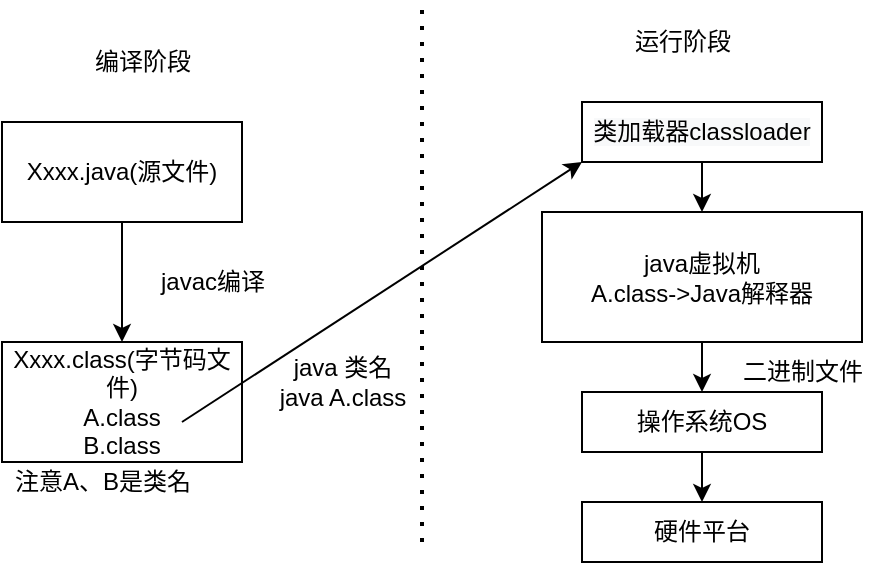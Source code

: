 <mxfile version="17.4.0" type="github">
  <diagram id="Ks93Yk25pe8IFxPy4Esk" name="第 1 页">
    <mxGraphModel dx="1038" dy="573" grid="1" gridSize="10" guides="1" tooltips="1" connect="1" arrows="1" fold="1" page="1" pageScale="1" pageWidth="827" pageHeight="1169" math="0" shadow="0">
      <root>
        <mxCell id="0" />
        <mxCell id="1" parent="0" />
        <mxCell id="J9wLOoATaRRkZ1M6sdYB-5" value="" style="edgeStyle=orthogonalEdgeStyle;rounded=0;orthogonalLoop=1;jettySize=auto;html=1;" edge="1" parent="1" source="J9wLOoATaRRkZ1M6sdYB-1" target="J9wLOoATaRRkZ1M6sdYB-3">
          <mxGeometry relative="1" as="geometry" />
        </mxCell>
        <mxCell id="J9wLOoATaRRkZ1M6sdYB-1" value="Xxxx.java(源文件)" style="rounded=0;whiteSpace=wrap;html=1;" vertex="1" parent="1">
          <mxGeometry x="210" y="90" width="120" height="50" as="geometry" />
        </mxCell>
        <mxCell id="J9wLOoATaRRkZ1M6sdYB-3" value="Xxxx.class(字节码文件)&lt;br&gt;A.class&lt;br&gt;B.class" style="rounded=0;whiteSpace=wrap;html=1;" vertex="1" parent="1">
          <mxGeometry x="210" y="200" width="120" height="60" as="geometry" />
        </mxCell>
        <mxCell id="J9wLOoATaRRkZ1M6sdYB-6" value="javac编译" style="text;html=1;align=center;verticalAlign=middle;resizable=0;points=[];autosize=1;strokeColor=none;fillColor=none;" vertex="1" parent="1">
          <mxGeometry x="280" y="160" width="70" height="20" as="geometry" />
        </mxCell>
        <mxCell id="J9wLOoATaRRkZ1M6sdYB-11" value="编译阶段" style="text;html=1;align=center;verticalAlign=middle;resizable=0;points=[];autosize=1;strokeColor=none;fillColor=none;" vertex="1" parent="1">
          <mxGeometry x="250" y="50" width="60" height="20" as="geometry" />
        </mxCell>
        <mxCell id="J9wLOoATaRRkZ1M6sdYB-14" value="运行阶段" style="text;html=1;align=center;verticalAlign=middle;resizable=0;points=[];autosize=1;strokeColor=none;fillColor=none;" vertex="1" parent="1">
          <mxGeometry x="520" y="40" width="60" height="20" as="geometry" />
        </mxCell>
        <mxCell id="J9wLOoATaRRkZ1M6sdYB-24" value="" style="edgeStyle=orthogonalEdgeStyle;rounded=0;orthogonalLoop=1;jettySize=auto;html=1;" edge="1" parent="1" source="J9wLOoATaRRkZ1M6sdYB-16" target="J9wLOoATaRRkZ1M6sdYB-22">
          <mxGeometry relative="1" as="geometry" />
        </mxCell>
        <mxCell id="J9wLOoATaRRkZ1M6sdYB-16" value="&#xa;&#xa;&lt;span style=&quot;color: rgb(0, 0, 0); font-family: helvetica; font-size: 12px; font-style: normal; font-weight: 400; letter-spacing: normal; text-align: center; text-indent: 0px; text-transform: none; word-spacing: 0px; background-color: rgb(248, 249, 250); display: inline; float: none;&quot;&gt;类加载器classloader&lt;/span&gt;&#xa;&#xa;" style="rounded=0;whiteSpace=wrap;html=1;fillColor=none;" vertex="1" parent="1">
          <mxGeometry x="500" y="80" width="120" height="30" as="geometry" />
        </mxCell>
        <mxCell id="J9wLOoATaRRkZ1M6sdYB-18" value="注意A、B是类名" style="text;html=1;align=center;verticalAlign=middle;resizable=0;points=[];autosize=1;strokeColor=none;fillColor=none;" vertex="1" parent="1">
          <mxGeometry x="210" y="260" width="100" height="20" as="geometry" />
        </mxCell>
        <mxCell id="J9wLOoATaRRkZ1M6sdYB-19" value="" style="endArrow=classic;html=1;rounded=0;entryX=0;entryY=1;entryDx=0;entryDy=0;" edge="1" parent="1" target="J9wLOoATaRRkZ1M6sdYB-16">
          <mxGeometry width="50" height="50" relative="1" as="geometry">
            <mxPoint x="300" y="240" as="sourcePoint" />
            <mxPoint x="350" y="190" as="targetPoint" />
          </mxGeometry>
        </mxCell>
        <mxCell id="J9wLOoATaRRkZ1M6sdYB-20" value="" style="endArrow=none;dashed=1;html=1;dashPattern=1 3;strokeWidth=2;rounded=0;" edge="1" parent="1">
          <mxGeometry width="50" height="50" relative="1" as="geometry">
            <mxPoint x="420" y="300" as="sourcePoint" />
            <mxPoint x="420" y="30" as="targetPoint" />
          </mxGeometry>
        </mxCell>
        <mxCell id="J9wLOoATaRRkZ1M6sdYB-28" value="" style="edgeStyle=orthogonalEdgeStyle;rounded=0;orthogonalLoop=1;jettySize=auto;html=1;" edge="1" parent="1" source="J9wLOoATaRRkZ1M6sdYB-22" target="J9wLOoATaRRkZ1M6sdYB-26">
          <mxGeometry relative="1" as="geometry" />
        </mxCell>
        <mxCell id="J9wLOoATaRRkZ1M6sdYB-22" value="java虚拟机&lt;br&gt;A.class-&amp;gt;Java解释器" style="rounded=0;whiteSpace=wrap;html=1;fillColor=none;" vertex="1" parent="1">
          <mxGeometry x="480" y="135" width="160" height="65" as="geometry" />
        </mxCell>
        <mxCell id="J9wLOoATaRRkZ1M6sdYB-23" value="java 类名&lt;br&gt;java A.class" style="text;html=1;align=center;verticalAlign=middle;resizable=0;points=[];autosize=1;strokeColor=none;fillColor=none;" vertex="1" parent="1">
          <mxGeometry x="340" y="205" width="80" height="30" as="geometry" />
        </mxCell>
        <mxCell id="J9wLOoATaRRkZ1M6sdYB-25" value="硬件平台" style="rounded=0;whiteSpace=wrap;html=1;fillColor=none;" vertex="1" parent="1">
          <mxGeometry x="500" y="280" width="120" height="30" as="geometry" />
        </mxCell>
        <mxCell id="J9wLOoATaRRkZ1M6sdYB-29" value="" style="edgeStyle=orthogonalEdgeStyle;rounded=0;orthogonalLoop=1;jettySize=auto;html=1;" edge="1" parent="1" source="J9wLOoATaRRkZ1M6sdYB-26" target="J9wLOoATaRRkZ1M6sdYB-25">
          <mxGeometry relative="1" as="geometry" />
        </mxCell>
        <mxCell id="J9wLOoATaRRkZ1M6sdYB-26" value="操作系统OS" style="rounded=0;whiteSpace=wrap;html=1;fillColor=none;" vertex="1" parent="1">
          <mxGeometry x="500" y="225" width="120" height="30" as="geometry" />
        </mxCell>
        <mxCell id="J9wLOoATaRRkZ1M6sdYB-30" value="二进制文件" style="text;html=1;align=center;verticalAlign=middle;resizable=0;points=[];autosize=1;strokeColor=none;fillColor=none;" vertex="1" parent="1">
          <mxGeometry x="570" y="205" width="80" height="20" as="geometry" />
        </mxCell>
      </root>
    </mxGraphModel>
  </diagram>
</mxfile>
